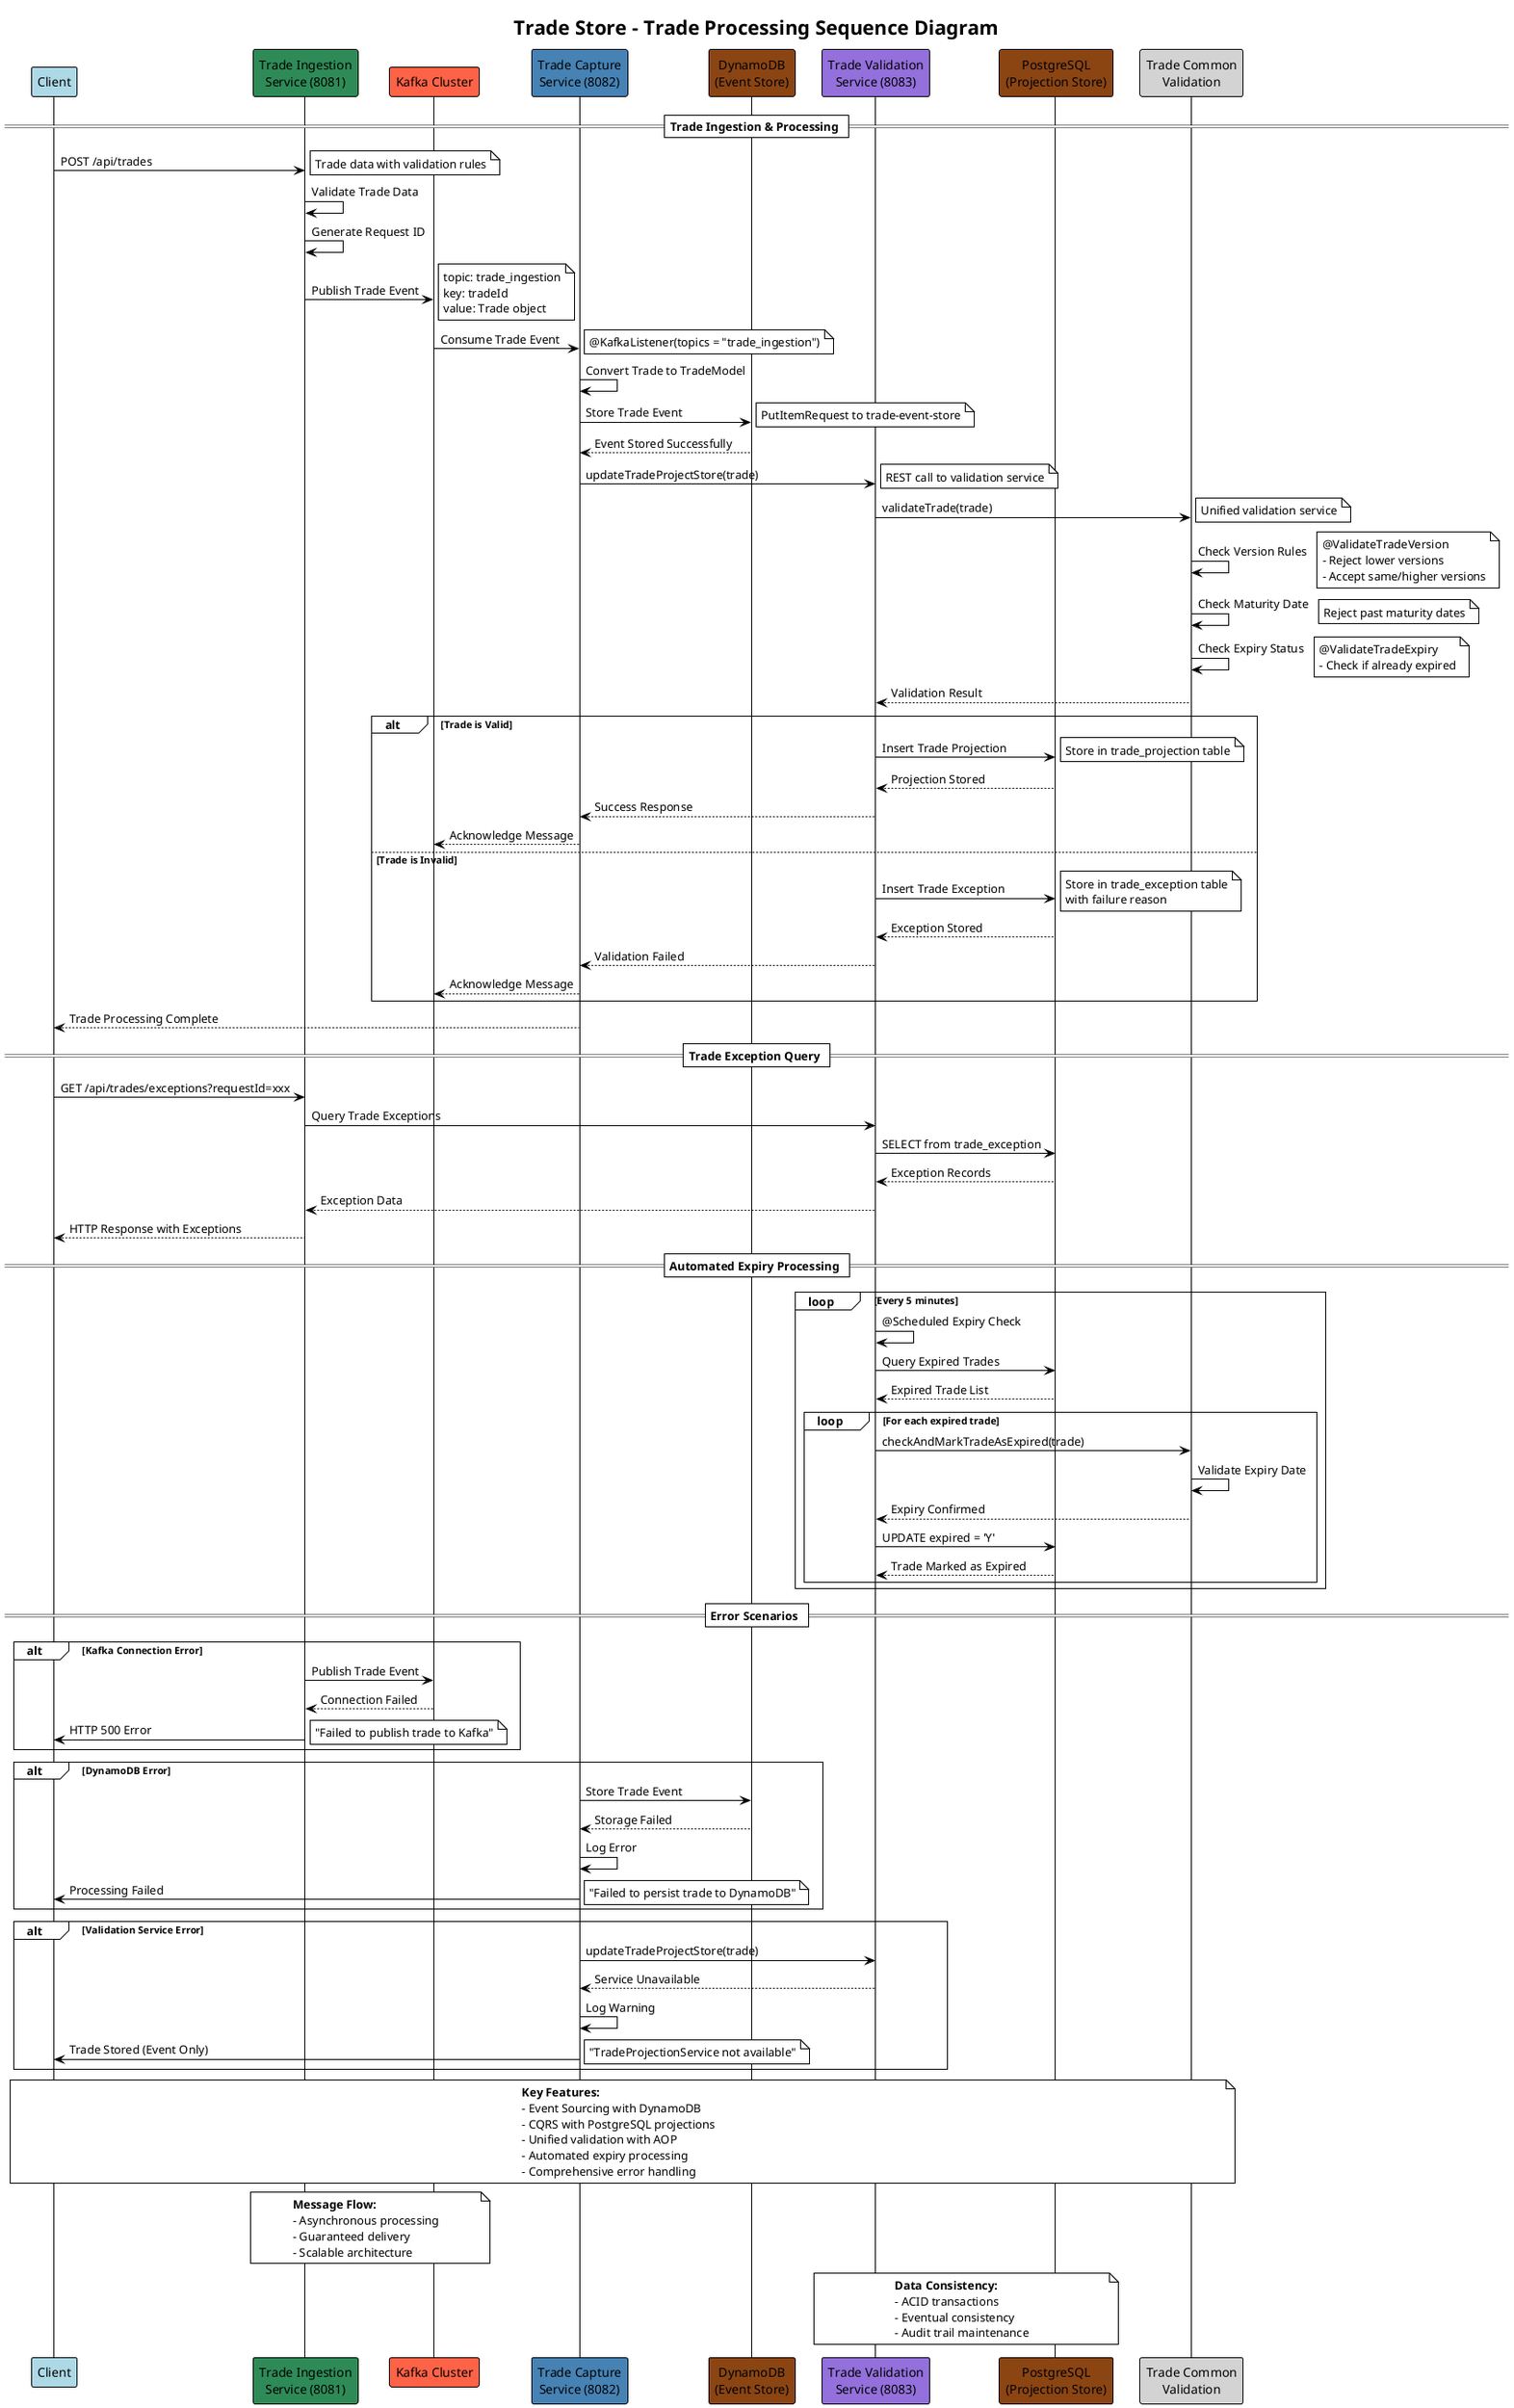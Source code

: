 @startuml Trade Store Sequence Diagram
!theme plain
title Trade Store - Trade Processing Sequence Diagram

' Define participants
participant "Client" as client #lightblue
participant "Trade Ingestion\nService (8081)" as ingestion #2E8B57
participant "Kafka Cluster" as kafka #FF6347
participant "Trade Capture\nService (8082)" as capture #4682B4
participant "DynamoDB\n(Event Store)" as dynamodb #8B4513
participant "Trade Validation\nService (8083)" as validation #9370DB
participant "PostgreSQL\n(Projection Store)" as postgres #8B4513
participant "Trade Common\nValidation" as common #lightgray

' Sequence 1: Successful Trade Processing
== Trade Ingestion & Processing ==

client -> ingestion: POST /api/trades
note right: Trade data with validation rules

ingestion -> ingestion: Validate Trade Data
ingestion -> ingestion: Generate Request ID
ingestion -> kafka: Publish Trade Event
note right: topic: trade_ingestion\nkey: tradeId\nvalue: Trade object

kafka -> capture: Consume Trade Event
note right: @KafkaListener(topics = "trade_ingestion")

capture -> capture: Convert Trade to TradeModel
capture -> dynamodb: Store Trade Event
note right: PutItemRequest to trade-event-store

dynamodb --> capture: Event Stored Successfully

capture -> validation: updateTradeProjectStore(trade)
note right: REST call to validation service

validation -> common: validateTrade(trade)
note right: Unified validation service

common -> common: Check Version Rules
note right: @ValidateTradeVersion\n- Reject lower versions\n- Accept same/higher versions

common -> common: Check Maturity Date
note right: Reject past maturity dates

common -> common: Check Expiry Status
note right: @ValidateTradeExpiry\n- Check if already expired

common --> validation: Validation Result

alt Trade is Valid
    validation -> postgres: Insert Trade Projection
    note right: Store in trade_projection table
    postgres --> validation: Projection Stored
    validation --> capture: Success Response
    capture --> kafka: Acknowledge Message
else Trade is Invalid
    validation -> postgres: Insert Trade Exception
    note right: Store in trade_exception table\nwith failure reason
    postgres --> validation: Exception Stored
    validation --> capture: Validation Failed
    capture --> kafka: Acknowledge Message
end

capture --> client: Trade Processing Complete

' Sequence 2: Trade Query
== Trade Exception Query ==

client -> ingestion: GET /api/trades/exceptions?requestId=xxx
ingestion -> validation: Query Trade Exceptions
validation -> postgres: SELECT from trade_exception
postgres --> validation: Exception Records
validation --> ingestion: Exception Data
ingestion --> client: HTTP Response with Exceptions

' Sequence 3: Scheduled Expiry Check
== Automated Expiry Processing ==

loop Every 5 minutes
    validation -> validation: @Scheduled Expiry Check
    validation -> postgres: Query Expired Trades
    postgres --> validation: Expired Trade List
    
    loop For each expired trade
        validation -> common: checkAndMarkTradeAsExpired(trade)
        common -> common: Validate Expiry Date
        common --> validation: Expiry Confirmed
        validation -> postgres: UPDATE expired = 'Y'
        postgres --> validation: Trade Marked as Expired
    end
end

' Sequence 4: Error Handling
== Error Scenarios ==

alt Kafka Connection Error
    ingestion -> kafka: Publish Trade Event
    kafka --> ingestion: Connection Failed
    ingestion -> client: HTTP 500 Error
    note right: "Failed to publish trade to Kafka"
end

alt DynamoDB Error
    capture -> dynamodb: Store Trade Event
    dynamodb --> capture: Storage Failed
    capture -> capture: Log Error
    capture -> client: Processing Failed
    note right: "Failed to persist trade to DynamoDB"
end

alt Validation Service Error
    capture -> validation: updateTradeProjectStore(trade)
    validation --> capture: Service Unavailable
    capture -> capture: Log Warning
    capture -> client: Trade Stored (Event Only)
    note right: "TradeProjectionService not available"
end

' Notes and Annotations
note over client, common
  **Key Features:**
  - Event Sourcing with DynamoDB
  - CQRS with PostgreSQL projections
  - Unified validation with AOP
  - Automated expiry processing
  - Comprehensive error handling
end note

note over ingestion, kafka
  **Message Flow:**
  - Asynchronous processing
  - Guaranteed delivery
  - Scalable architecture
end note

note over validation, postgres
  **Data Consistency:**
  - ACID transactions
  - Eventual consistency
  - Audit trail maintenance
end note

@enduml
